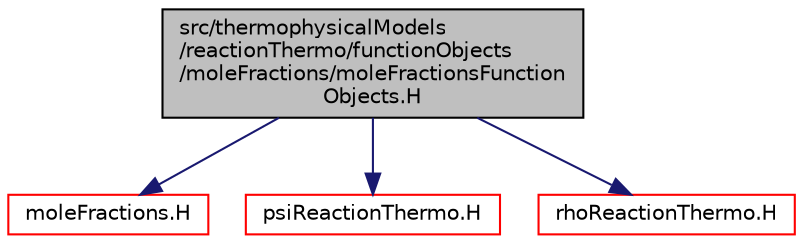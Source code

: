 digraph "src/thermophysicalModels/reactionThermo/functionObjects/moleFractions/moleFractionsFunctionObjects.H"
{
  bgcolor="transparent";
  edge [fontname="Helvetica",fontsize="10",labelfontname="Helvetica",labelfontsize="10"];
  node [fontname="Helvetica",fontsize="10",shape=record];
  Node0 [label="src/thermophysicalModels\l/reactionThermo/functionObjects\l/moleFractions/moleFractionsFunction\lObjects.H",height=0.2,width=0.4,color="black", fillcolor="grey75", style="filled", fontcolor="black"];
  Node0 -> Node1 [color="midnightblue",fontsize="10",style="solid",fontname="Helvetica"];
  Node1 [label="moleFractions.H",height=0.2,width=0.4,color="red",URL="$a16589.html"];
  Node0 -> Node98 [color="midnightblue",fontsize="10",style="solid",fontname="Helvetica"];
  Node98 [label="psiReactionThermo.H",height=0.2,width=0.4,color="red",URL="$a16679.html"];
  Node0 -> Node333 [color="midnightblue",fontsize="10",style="solid",fontname="Helvetica"];
  Node333 [label="rhoReactionThermo.H",height=0.2,width=0.4,color="red",URL="$a16703.html"];
}
